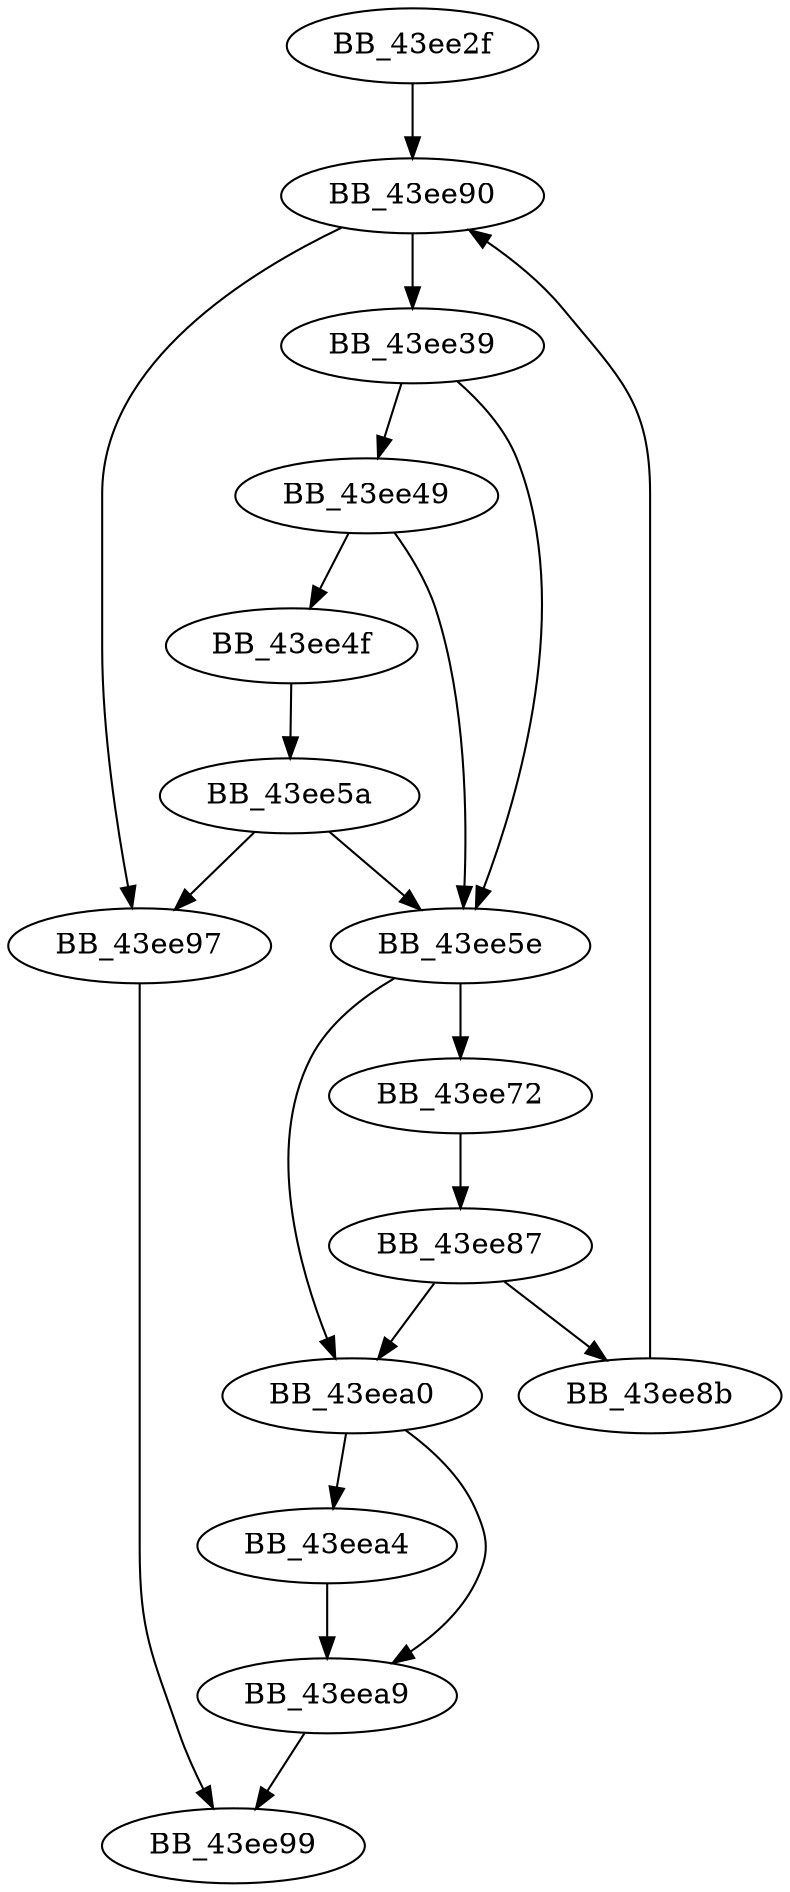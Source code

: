 DiGraph sub_43EE2F{
BB_43ee2f->BB_43ee90
BB_43ee39->BB_43ee49
BB_43ee39->BB_43ee5e
BB_43ee49->BB_43ee4f
BB_43ee49->BB_43ee5e
BB_43ee4f->BB_43ee5a
BB_43ee5a->BB_43ee5e
BB_43ee5a->BB_43ee97
BB_43ee5e->BB_43ee72
BB_43ee5e->BB_43eea0
BB_43ee72->BB_43ee87
BB_43ee87->BB_43ee8b
BB_43ee87->BB_43eea0
BB_43ee8b->BB_43ee90
BB_43ee90->BB_43ee39
BB_43ee90->BB_43ee97
BB_43ee97->BB_43ee99
BB_43eea0->BB_43eea4
BB_43eea0->BB_43eea9
BB_43eea4->BB_43eea9
BB_43eea9->BB_43ee99
}
